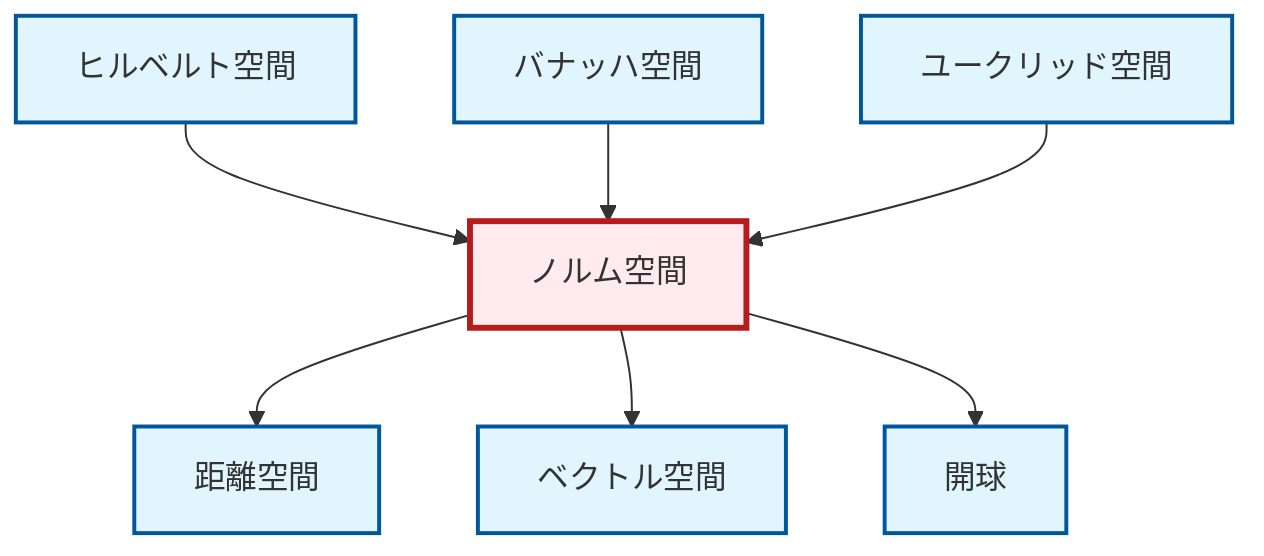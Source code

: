 graph TD
    classDef definition fill:#e1f5fe,stroke:#01579b,stroke-width:2px
    classDef theorem fill:#f3e5f5,stroke:#4a148c,stroke-width:2px
    classDef axiom fill:#fff3e0,stroke:#e65100,stroke-width:2px
    classDef example fill:#e8f5e9,stroke:#1b5e20,stroke-width:2px
    classDef current fill:#ffebee,stroke:#b71c1c,stroke-width:3px
    def-vector-space["ベクトル空間"]:::definition
    def-open-ball["開球"]:::definition
    def-normed-vector-space["ノルム空間"]:::definition
    def-hilbert-space["ヒルベルト空間"]:::definition
    def-banach-space["バナッハ空間"]:::definition
    def-metric-space["距離空間"]:::definition
    def-euclidean-space["ユークリッド空間"]:::definition
    def-normed-vector-space --> def-metric-space
    def-normed-vector-space --> def-vector-space
    def-hilbert-space --> def-normed-vector-space
    def-normed-vector-space --> def-open-ball
    def-banach-space --> def-normed-vector-space
    def-euclidean-space --> def-normed-vector-space
    class def-normed-vector-space current